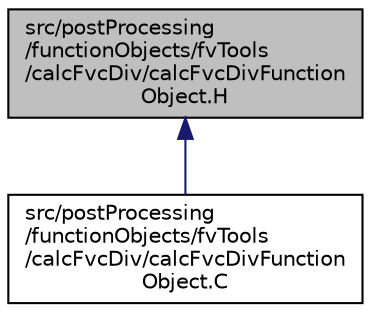 digraph "src/postProcessing/functionObjects/fvTools/calcFvcDiv/calcFvcDivFunctionObject.H"
{
  bgcolor="transparent";
  edge [fontname="Helvetica",fontsize="10",labelfontname="Helvetica",labelfontsize="10"];
  node [fontname="Helvetica",fontsize="10",shape=record];
  Node1 [label="src/postProcessing\l/functionObjects/fvTools\l/calcFvcDiv/calcFvcDivFunction\lObject.H",height=0.2,width=0.4,color="black", fillcolor="grey75", style="filled", fontcolor="black"];
  Node1 -> Node2 [dir="back",color="midnightblue",fontsize="10",style="solid",fontname="Helvetica"];
  Node2 [label="src/postProcessing\l/functionObjects/fvTools\l/calcFvcDiv/calcFvcDivFunction\lObject.C",height=0.2,width=0.4,color="black",URL="$a09292.html"];
}

